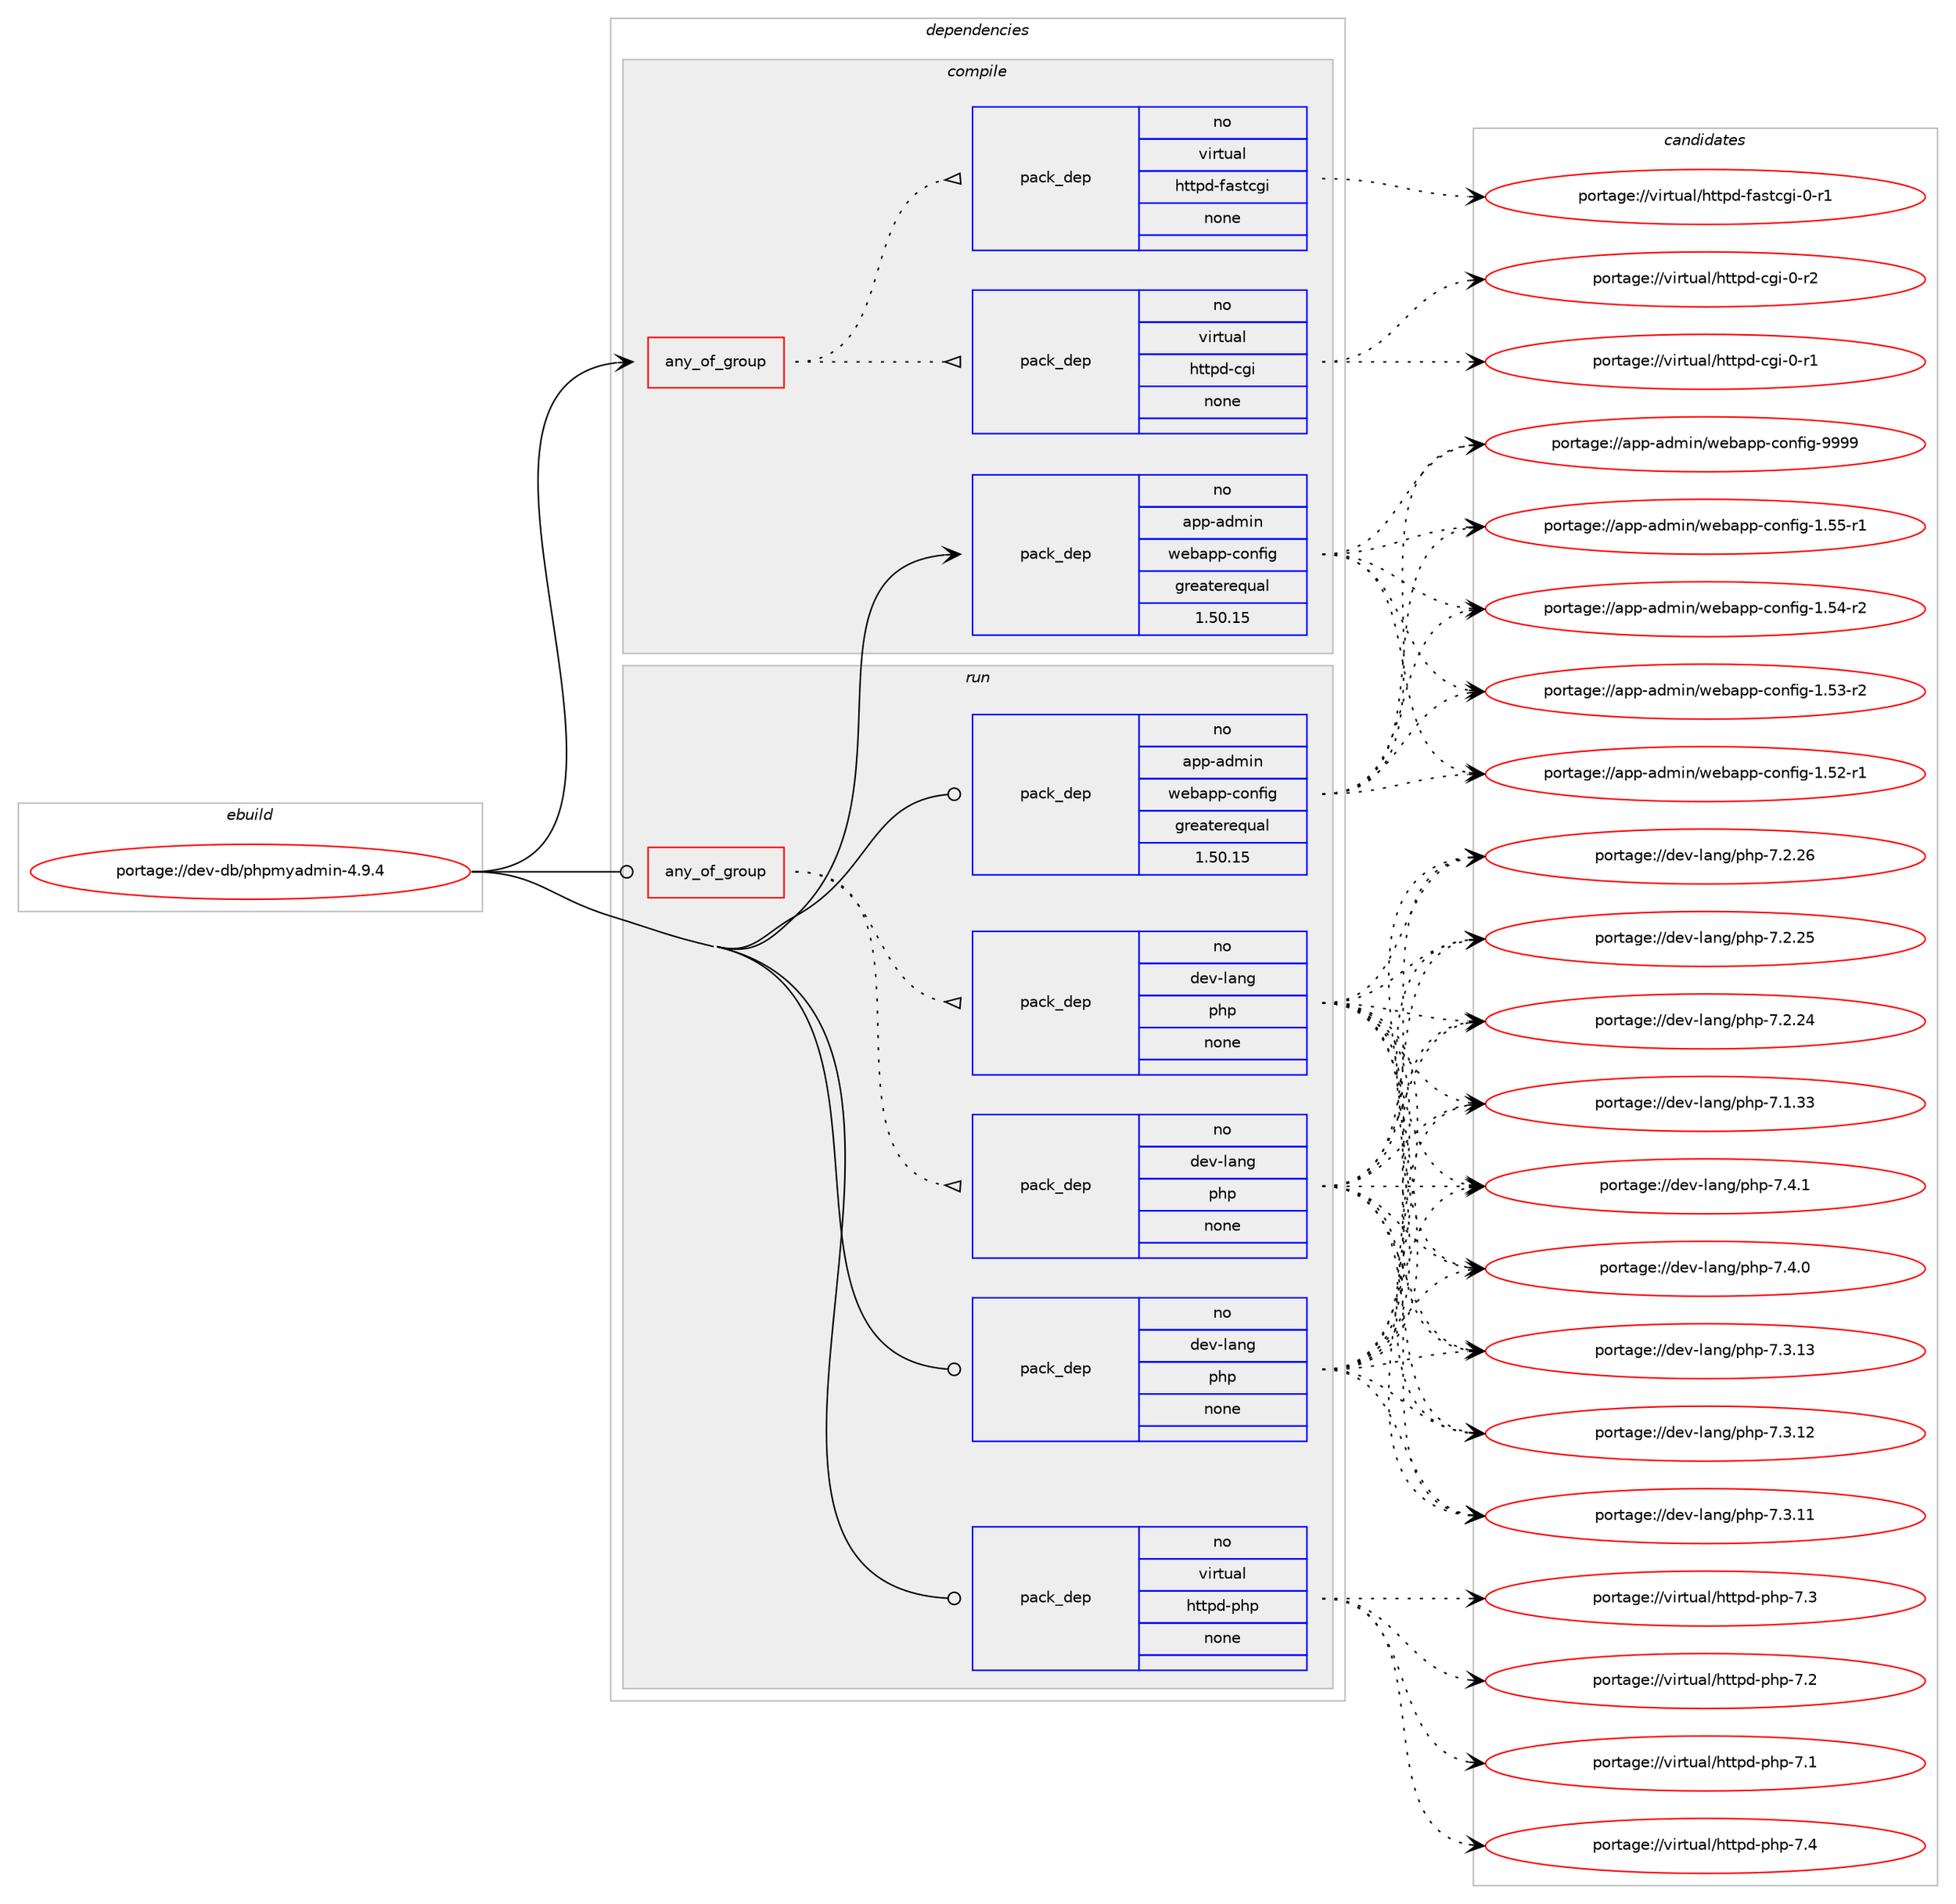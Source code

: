digraph prolog {

# *************
# Graph options
# *************

newrank=true;
concentrate=true;
compound=true;
graph [rankdir=LR,fontname=Helvetica,fontsize=10,ranksep=1.5];#, ranksep=2.5, nodesep=0.2];
edge  [arrowhead=vee];
node  [fontname=Helvetica,fontsize=10];

# **********
# The ebuild
# **********

subgraph cluster_leftcol {
color=gray;
label=<<i>ebuild</i>>;
id [label="portage://dev-db/phpmyadmin-4.9.4", color=red, width=4, href="../dev-db/phpmyadmin-4.9.4.svg"];
}

# ****************
# The dependencies
# ****************

subgraph cluster_midcol {
color=gray;
label=<<i>dependencies</i>>;
subgraph cluster_compile {
fillcolor="#eeeeee";
style=filled;
label=<<i>compile</i>>;
subgraph any6969 {
dependency580368 [label=<<TABLE BORDER="0" CELLBORDER="1" CELLSPACING="0" CELLPADDING="4"><TR><TD CELLPADDING="10">any_of_group</TD></TR></TABLE>>, shape=none, color=red];subgraph pack435688 {
dependency580369 [label=<<TABLE BORDER="0" CELLBORDER="1" CELLSPACING="0" CELLPADDING="4" WIDTH="220"><TR><TD ROWSPAN="6" CELLPADDING="30">pack_dep</TD></TR><TR><TD WIDTH="110">no</TD></TR><TR><TD>virtual</TD></TR><TR><TD>httpd-cgi</TD></TR><TR><TD>none</TD></TR><TR><TD></TD></TR></TABLE>>, shape=none, color=blue];
}
dependency580368:e -> dependency580369:w [weight=20,style="dotted",arrowhead="oinv"];
subgraph pack435689 {
dependency580370 [label=<<TABLE BORDER="0" CELLBORDER="1" CELLSPACING="0" CELLPADDING="4" WIDTH="220"><TR><TD ROWSPAN="6" CELLPADDING="30">pack_dep</TD></TR><TR><TD WIDTH="110">no</TD></TR><TR><TD>virtual</TD></TR><TR><TD>httpd-fastcgi</TD></TR><TR><TD>none</TD></TR><TR><TD></TD></TR></TABLE>>, shape=none, color=blue];
}
dependency580368:e -> dependency580370:w [weight=20,style="dotted",arrowhead="oinv"];
}
id:e -> dependency580368:w [weight=20,style="solid",arrowhead="vee"];
subgraph pack435690 {
dependency580371 [label=<<TABLE BORDER="0" CELLBORDER="1" CELLSPACING="0" CELLPADDING="4" WIDTH="220"><TR><TD ROWSPAN="6" CELLPADDING="30">pack_dep</TD></TR><TR><TD WIDTH="110">no</TD></TR><TR><TD>app-admin</TD></TR><TR><TD>webapp-config</TD></TR><TR><TD>greaterequal</TD></TR><TR><TD>1.50.15</TD></TR></TABLE>>, shape=none, color=blue];
}
id:e -> dependency580371:w [weight=20,style="solid",arrowhead="vee"];
}
subgraph cluster_compileandrun {
fillcolor="#eeeeee";
style=filled;
label=<<i>compile and run</i>>;
}
subgraph cluster_run {
fillcolor="#eeeeee";
style=filled;
label=<<i>run</i>>;
subgraph any6970 {
dependency580372 [label=<<TABLE BORDER="0" CELLBORDER="1" CELLSPACING="0" CELLPADDING="4"><TR><TD CELLPADDING="10">any_of_group</TD></TR></TABLE>>, shape=none, color=red];subgraph pack435691 {
dependency580373 [label=<<TABLE BORDER="0" CELLBORDER="1" CELLSPACING="0" CELLPADDING="4" WIDTH="220"><TR><TD ROWSPAN="6" CELLPADDING="30">pack_dep</TD></TR><TR><TD WIDTH="110">no</TD></TR><TR><TD>dev-lang</TD></TR><TR><TD>php</TD></TR><TR><TD>none</TD></TR><TR><TD></TD></TR></TABLE>>, shape=none, color=blue];
}
dependency580372:e -> dependency580373:w [weight=20,style="dotted",arrowhead="oinv"];
subgraph pack435692 {
dependency580374 [label=<<TABLE BORDER="0" CELLBORDER="1" CELLSPACING="0" CELLPADDING="4" WIDTH="220"><TR><TD ROWSPAN="6" CELLPADDING="30">pack_dep</TD></TR><TR><TD WIDTH="110">no</TD></TR><TR><TD>dev-lang</TD></TR><TR><TD>php</TD></TR><TR><TD>none</TD></TR><TR><TD></TD></TR></TABLE>>, shape=none, color=blue];
}
dependency580372:e -> dependency580374:w [weight=20,style="dotted",arrowhead="oinv"];
}
id:e -> dependency580372:w [weight=20,style="solid",arrowhead="odot"];
subgraph pack435693 {
dependency580375 [label=<<TABLE BORDER="0" CELLBORDER="1" CELLSPACING="0" CELLPADDING="4" WIDTH="220"><TR><TD ROWSPAN="6" CELLPADDING="30">pack_dep</TD></TR><TR><TD WIDTH="110">no</TD></TR><TR><TD>app-admin</TD></TR><TR><TD>webapp-config</TD></TR><TR><TD>greaterequal</TD></TR><TR><TD>1.50.15</TD></TR></TABLE>>, shape=none, color=blue];
}
id:e -> dependency580375:w [weight=20,style="solid",arrowhead="odot"];
subgraph pack435694 {
dependency580376 [label=<<TABLE BORDER="0" CELLBORDER="1" CELLSPACING="0" CELLPADDING="4" WIDTH="220"><TR><TD ROWSPAN="6" CELLPADDING="30">pack_dep</TD></TR><TR><TD WIDTH="110">no</TD></TR><TR><TD>dev-lang</TD></TR><TR><TD>php</TD></TR><TR><TD>none</TD></TR><TR><TD></TD></TR></TABLE>>, shape=none, color=blue];
}
id:e -> dependency580376:w [weight=20,style="solid",arrowhead="odot"];
subgraph pack435695 {
dependency580377 [label=<<TABLE BORDER="0" CELLBORDER="1" CELLSPACING="0" CELLPADDING="4" WIDTH="220"><TR><TD ROWSPAN="6" CELLPADDING="30">pack_dep</TD></TR><TR><TD WIDTH="110">no</TD></TR><TR><TD>virtual</TD></TR><TR><TD>httpd-php</TD></TR><TR><TD>none</TD></TR><TR><TD></TD></TR></TABLE>>, shape=none, color=blue];
}
id:e -> dependency580377:w [weight=20,style="solid",arrowhead="odot"];
}
}

# **************
# The candidates
# **************

subgraph cluster_choices {
rank=same;
color=gray;
label=<<i>candidates</i>>;

subgraph choice435688 {
color=black;
nodesep=1;
choice1181051141161179710847104116116112100459910310545484511450 [label="portage://virtual/httpd-cgi-0-r2", color=red, width=4,href="../virtual/httpd-cgi-0-r2.svg"];
choice1181051141161179710847104116116112100459910310545484511449 [label="portage://virtual/httpd-cgi-0-r1", color=red, width=4,href="../virtual/httpd-cgi-0-r1.svg"];
dependency580369:e -> choice1181051141161179710847104116116112100459910310545484511450:w [style=dotted,weight="100"];
dependency580369:e -> choice1181051141161179710847104116116112100459910310545484511449:w [style=dotted,weight="100"];
}
subgraph choice435689 {
color=black;
nodesep=1;
choice118105114116117971084710411611611210045102971151169910310545484511449 [label="portage://virtual/httpd-fastcgi-0-r1", color=red, width=4,href="../virtual/httpd-fastcgi-0-r1.svg"];
dependency580370:e -> choice118105114116117971084710411611611210045102971151169910310545484511449:w [style=dotted,weight="100"];
}
subgraph choice435690 {
color=black;
nodesep=1;
choice97112112459710010910511047119101989711211245991111101021051034557575757 [label="portage://app-admin/webapp-config-9999", color=red, width=4,href="../app-admin/webapp-config-9999.svg"];
choice971121124597100109105110471191019897112112459911111010210510345494653534511449 [label="portage://app-admin/webapp-config-1.55-r1", color=red, width=4,href="../app-admin/webapp-config-1.55-r1.svg"];
choice971121124597100109105110471191019897112112459911111010210510345494653524511450 [label="portage://app-admin/webapp-config-1.54-r2", color=red, width=4,href="../app-admin/webapp-config-1.54-r2.svg"];
choice971121124597100109105110471191019897112112459911111010210510345494653514511450 [label="portage://app-admin/webapp-config-1.53-r2", color=red, width=4,href="../app-admin/webapp-config-1.53-r2.svg"];
choice971121124597100109105110471191019897112112459911111010210510345494653504511449 [label="portage://app-admin/webapp-config-1.52-r1", color=red, width=4,href="../app-admin/webapp-config-1.52-r1.svg"];
dependency580371:e -> choice97112112459710010910511047119101989711211245991111101021051034557575757:w [style=dotted,weight="100"];
dependency580371:e -> choice971121124597100109105110471191019897112112459911111010210510345494653534511449:w [style=dotted,weight="100"];
dependency580371:e -> choice971121124597100109105110471191019897112112459911111010210510345494653524511450:w [style=dotted,weight="100"];
dependency580371:e -> choice971121124597100109105110471191019897112112459911111010210510345494653514511450:w [style=dotted,weight="100"];
dependency580371:e -> choice971121124597100109105110471191019897112112459911111010210510345494653504511449:w [style=dotted,weight="100"];
}
subgraph choice435691 {
color=black;
nodesep=1;
choice100101118451089711010347112104112455546524649 [label="portage://dev-lang/php-7.4.1", color=red, width=4,href="../dev-lang/php-7.4.1.svg"];
choice100101118451089711010347112104112455546524648 [label="portage://dev-lang/php-7.4.0", color=red, width=4,href="../dev-lang/php-7.4.0.svg"];
choice10010111845108971101034711210411245554651464951 [label="portage://dev-lang/php-7.3.13", color=red, width=4,href="../dev-lang/php-7.3.13.svg"];
choice10010111845108971101034711210411245554651464950 [label="portage://dev-lang/php-7.3.12", color=red, width=4,href="../dev-lang/php-7.3.12.svg"];
choice10010111845108971101034711210411245554651464949 [label="portage://dev-lang/php-7.3.11", color=red, width=4,href="../dev-lang/php-7.3.11.svg"];
choice10010111845108971101034711210411245554650465054 [label="portage://dev-lang/php-7.2.26", color=red, width=4,href="../dev-lang/php-7.2.26.svg"];
choice10010111845108971101034711210411245554650465053 [label="portage://dev-lang/php-7.2.25", color=red, width=4,href="../dev-lang/php-7.2.25.svg"];
choice10010111845108971101034711210411245554650465052 [label="portage://dev-lang/php-7.2.24", color=red, width=4,href="../dev-lang/php-7.2.24.svg"];
choice10010111845108971101034711210411245554649465151 [label="portage://dev-lang/php-7.1.33", color=red, width=4,href="../dev-lang/php-7.1.33.svg"];
dependency580373:e -> choice100101118451089711010347112104112455546524649:w [style=dotted,weight="100"];
dependency580373:e -> choice100101118451089711010347112104112455546524648:w [style=dotted,weight="100"];
dependency580373:e -> choice10010111845108971101034711210411245554651464951:w [style=dotted,weight="100"];
dependency580373:e -> choice10010111845108971101034711210411245554651464950:w [style=dotted,weight="100"];
dependency580373:e -> choice10010111845108971101034711210411245554651464949:w [style=dotted,weight="100"];
dependency580373:e -> choice10010111845108971101034711210411245554650465054:w [style=dotted,weight="100"];
dependency580373:e -> choice10010111845108971101034711210411245554650465053:w [style=dotted,weight="100"];
dependency580373:e -> choice10010111845108971101034711210411245554650465052:w [style=dotted,weight="100"];
dependency580373:e -> choice10010111845108971101034711210411245554649465151:w [style=dotted,weight="100"];
}
subgraph choice435692 {
color=black;
nodesep=1;
choice100101118451089711010347112104112455546524649 [label="portage://dev-lang/php-7.4.1", color=red, width=4,href="../dev-lang/php-7.4.1.svg"];
choice100101118451089711010347112104112455546524648 [label="portage://dev-lang/php-7.4.0", color=red, width=4,href="../dev-lang/php-7.4.0.svg"];
choice10010111845108971101034711210411245554651464951 [label="portage://dev-lang/php-7.3.13", color=red, width=4,href="../dev-lang/php-7.3.13.svg"];
choice10010111845108971101034711210411245554651464950 [label="portage://dev-lang/php-7.3.12", color=red, width=4,href="../dev-lang/php-7.3.12.svg"];
choice10010111845108971101034711210411245554651464949 [label="portage://dev-lang/php-7.3.11", color=red, width=4,href="../dev-lang/php-7.3.11.svg"];
choice10010111845108971101034711210411245554650465054 [label="portage://dev-lang/php-7.2.26", color=red, width=4,href="../dev-lang/php-7.2.26.svg"];
choice10010111845108971101034711210411245554650465053 [label="portage://dev-lang/php-7.2.25", color=red, width=4,href="../dev-lang/php-7.2.25.svg"];
choice10010111845108971101034711210411245554650465052 [label="portage://dev-lang/php-7.2.24", color=red, width=4,href="../dev-lang/php-7.2.24.svg"];
choice10010111845108971101034711210411245554649465151 [label="portage://dev-lang/php-7.1.33", color=red, width=4,href="../dev-lang/php-7.1.33.svg"];
dependency580374:e -> choice100101118451089711010347112104112455546524649:w [style=dotted,weight="100"];
dependency580374:e -> choice100101118451089711010347112104112455546524648:w [style=dotted,weight="100"];
dependency580374:e -> choice10010111845108971101034711210411245554651464951:w [style=dotted,weight="100"];
dependency580374:e -> choice10010111845108971101034711210411245554651464950:w [style=dotted,weight="100"];
dependency580374:e -> choice10010111845108971101034711210411245554651464949:w [style=dotted,weight="100"];
dependency580374:e -> choice10010111845108971101034711210411245554650465054:w [style=dotted,weight="100"];
dependency580374:e -> choice10010111845108971101034711210411245554650465053:w [style=dotted,weight="100"];
dependency580374:e -> choice10010111845108971101034711210411245554650465052:w [style=dotted,weight="100"];
dependency580374:e -> choice10010111845108971101034711210411245554649465151:w [style=dotted,weight="100"];
}
subgraph choice435693 {
color=black;
nodesep=1;
choice97112112459710010910511047119101989711211245991111101021051034557575757 [label="portage://app-admin/webapp-config-9999", color=red, width=4,href="../app-admin/webapp-config-9999.svg"];
choice971121124597100109105110471191019897112112459911111010210510345494653534511449 [label="portage://app-admin/webapp-config-1.55-r1", color=red, width=4,href="../app-admin/webapp-config-1.55-r1.svg"];
choice971121124597100109105110471191019897112112459911111010210510345494653524511450 [label="portage://app-admin/webapp-config-1.54-r2", color=red, width=4,href="../app-admin/webapp-config-1.54-r2.svg"];
choice971121124597100109105110471191019897112112459911111010210510345494653514511450 [label="portage://app-admin/webapp-config-1.53-r2", color=red, width=4,href="../app-admin/webapp-config-1.53-r2.svg"];
choice971121124597100109105110471191019897112112459911111010210510345494653504511449 [label="portage://app-admin/webapp-config-1.52-r1", color=red, width=4,href="../app-admin/webapp-config-1.52-r1.svg"];
dependency580375:e -> choice97112112459710010910511047119101989711211245991111101021051034557575757:w [style=dotted,weight="100"];
dependency580375:e -> choice971121124597100109105110471191019897112112459911111010210510345494653534511449:w [style=dotted,weight="100"];
dependency580375:e -> choice971121124597100109105110471191019897112112459911111010210510345494653524511450:w [style=dotted,weight="100"];
dependency580375:e -> choice971121124597100109105110471191019897112112459911111010210510345494653514511450:w [style=dotted,weight="100"];
dependency580375:e -> choice971121124597100109105110471191019897112112459911111010210510345494653504511449:w [style=dotted,weight="100"];
}
subgraph choice435694 {
color=black;
nodesep=1;
choice100101118451089711010347112104112455546524649 [label="portage://dev-lang/php-7.4.1", color=red, width=4,href="../dev-lang/php-7.4.1.svg"];
choice100101118451089711010347112104112455546524648 [label="portage://dev-lang/php-7.4.0", color=red, width=4,href="../dev-lang/php-7.4.0.svg"];
choice10010111845108971101034711210411245554651464951 [label="portage://dev-lang/php-7.3.13", color=red, width=4,href="../dev-lang/php-7.3.13.svg"];
choice10010111845108971101034711210411245554651464950 [label="portage://dev-lang/php-7.3.12", color=red, width=4,href="../dev-lang/php-7.3.12.svg"];
choice10010111845108971101034711210411245554651464949 [label="portage://dev-lang/php-7.3.11", color=red, width=4,href="../dev-lang/php-7.3.11.svg"];
choice10010111845108971101034711210411245554650465054 [label="portage://dev-lang/php-7.2.26", color=red, width=4,href="../dev-lang/php-7.2.26.svg"];
choice10010111845108971101034711210411245554650465053 [label="portage://dev-lang/php-7.2.25", color=red, width=4,href="../dev-lang/php-7.2.25.svg"];
choice10010111845108971101034711210411245554650465052 [label="portage://dev-lang/php-7.2.24", color=red, width=4,href="../dev-lang/php-7.2.24.svg"];
choice10010111845108971101034711210411245554649465151 [label="portage://dev-lang/php-7.1.33", color=red, width=4,href="../dev-lang/php-7.1.33.svg"];
dependency580376:e -> choice100101118451089711010347112104112455546524649:w [style=dotted,weight="100"];
dependency580376:e -> choice100101118451089711010347112104112455546524648:w [style=dotted,weight="100"];
dependency580376:e -> choice10010111845108971101034711210411245554651464951:w [style=dotted,weight="100"];
dependency580376:e -> choice10010111845108971101034711210411245554651464950:w [style=dotted,weight="100"];
dependency580376:e -> choice10010111845108971101034711210411245554651464949:w [style=dotted,weight="100"];
dependency580376:e -> choice10010111845108971101034711210411245554650465054:w [style=dotted,weight="100"];
dependency580376:e -> choice10010111845108971101034711210411245554650465053:w [style=dotted,weight="100"];
dependency580376:e -> choice10010111845108971101034711210411245554650465052:w [style=dotted,weight="100"];
dependency580376:e -> choice10010111845108971101034711210411245554649465151:w [style=dotted,weight="100"];
}
subgraph choice435695 {
color=black;
nodesep=1;
choice11810511411611797108471041161161121004511210411245554652 [label="portage://virtual/httpd-php-7.4", color=red, width=4,href="../virtual/httpd-php-7.4.svg"];
choice11810511411611797108471041161161121004511210411245554651 [label="portage://virtual/httpd-php-7.3", color=red, width=4,href="../virtual/httpd-php-7.3.svg"];
choice11810511411611797108471041161161121004511210411245554650 [label="portage://virtual/httpd-php-7.2", color=red, width=4,href="../virtual/httpd-php-7.2.svg"];
choice11810511411611797108471041161161121004511210411245554649 [label="portage://virtual/httpd-php-7.1", color=red, width=4,href="../virtual/httpd-php-7.1.svg"];
dependency580377:e -> choice11810511411611797108471041161161121004511210411245554652:w [style=dotted,weight="100"];
dependency580377:e -> choice11810511411611797108471041161161121004511210411245554651:w [style=dotted,weight="100"];
dependency580377:e -> choice11810511411611797108471041161161121004511210411245554650:w [style=dotted,weight="100"];
dependency580377:e -> choice11810511411611797108471041161161121004511210411245554649:w [style=dotted,weight="100"];
}
}

}
